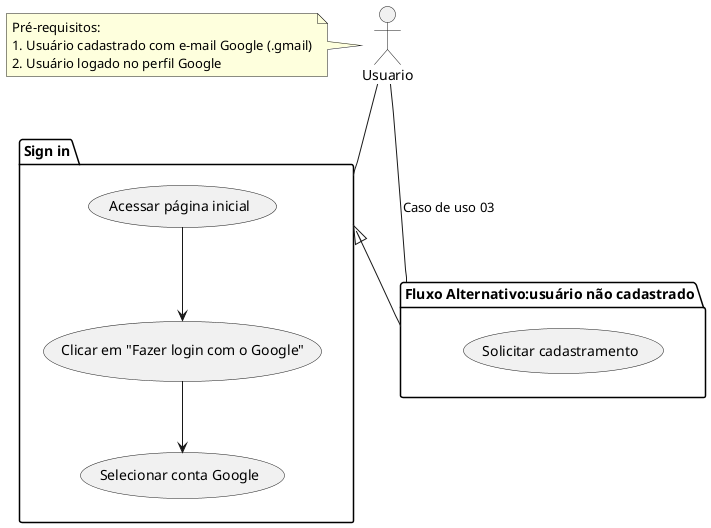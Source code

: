 @startuml "Caso de uso 02"
actor Usuario

package "Sign in" as FN{
 
  (Acessar página inicial)-->(Clicar em "Fazer login com o Google")
  (Clicar em "Fazer login com o Google")-->(Selecionar conta Google)
}

note left of Usuario
  Pré-requisitos:
  1. Usuário cadastrado com e-mail Google (.gmail)
  2. Usuário logado no perfil Google
end note

package "Fluxo Alternativo:usuário não cadastrado" as FA1 {
  Usuario -- FA1: Caso de uso 03
  (Solicitar cadastramento)
}
Usuario -- FN
 FN <|--  FA1

@enduml
